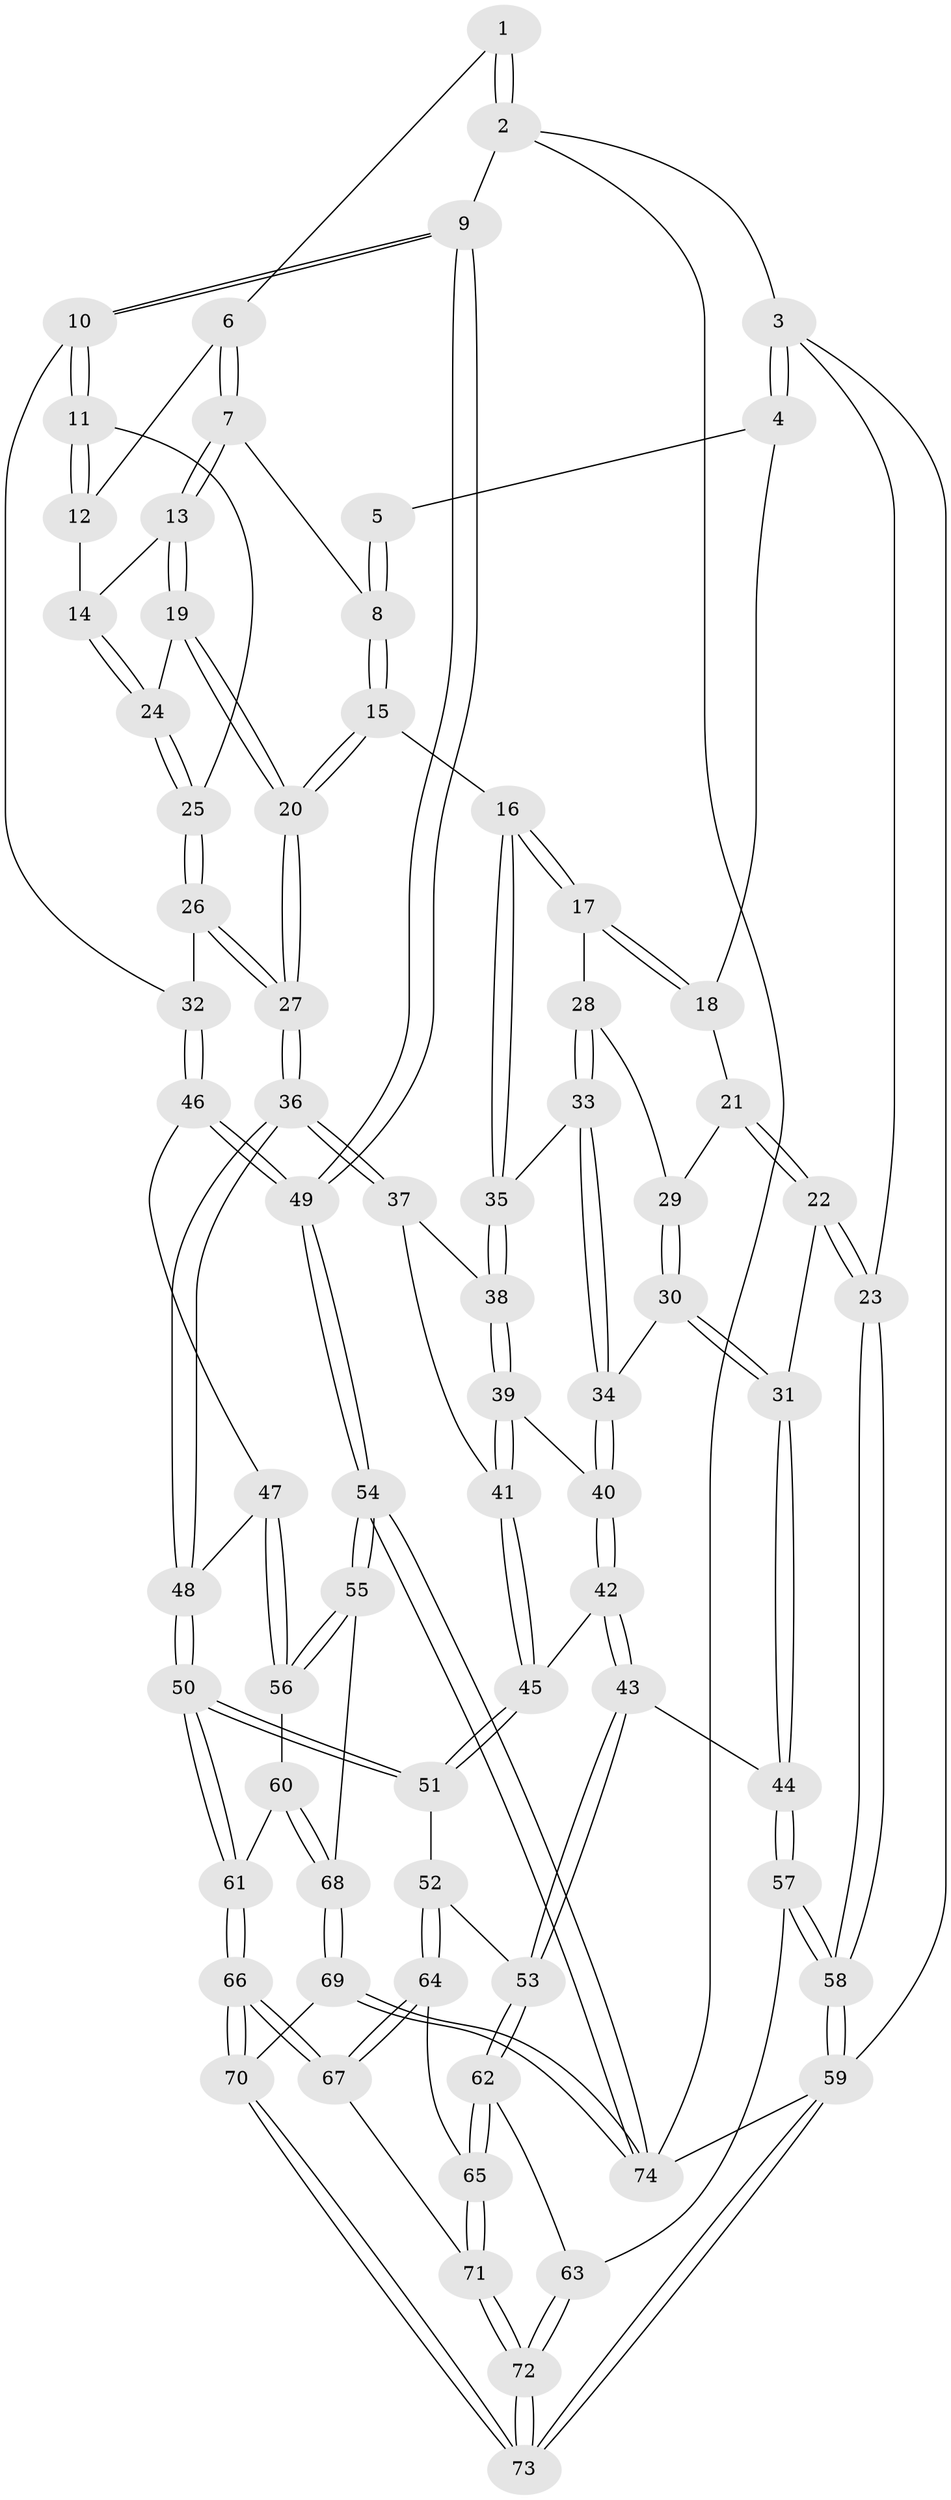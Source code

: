 // Generated by graph-tools (version 1.1) at 2025/03/03/09/25 03:03:25]
// undirected, 74 vertices, 182 edges
graph export_dot {
graph [start="1"]
  node [color=gray90,style=filled];
  1 [pos="+0.9582879861843422+0"];
  2 [pos="+1+0"];
  3 [pos="+0+0"];
  4 [pos="+0.17345588535240025+0"];
  5 [pos="+0.5294768616134388+0"];
  6 [pos="+0.9499017241760501+0"];
  7 [pos="+0.6483230771815416+0.07566833577676163"];
  8 [pos="+0.5475874660428982+0.026844660341406167"];
  9 [pos="+1+0.28442440061652363"];
  10 [pos="+1+0.29206256170432077"];
  11 [pos="+0.9072163169425789+0.19048383433291005"];
  12 [pos="+0.8936733168240066+0"];
  13 [pos="+0.6488263473925985+0.07649335655943208"];
  14 [pos="+0.7552498355619238+0.1109805513900864"];
  15 [pos="+0.42129792513031755+0.19599698069414392"];
  16 [pos="+0.4074744582125095+0.19217684435019744"];
  17 [pos="+0.31638077629546213+0.1434850279776364"];
  18 [pos="+0.19425225527768858+0"];
  19 [pos="+0.6313559575113867+0.15958687257219542"];
  20 [pos="+0.5752049207001905+0.34972768980967134"];
  21 [pos="+0.035753412532093284+0.19301459670599044"];
  22 [pos="+0+0.3334362584018336"];
  23 [pos="+0+0.3345314532566276"];
  24 [pos="+0.7595275225691952+0.1292080221964927"];
  25 [pos="+0.7832505053870551+0.2087158052313617"];
  26 [pos="+0.7774855148918414+0.2157842887006666"];
  27 [pos="+0.5864703434479039+0.3676754335446885"];
  28 [pos="+0.27356880055266364+0.18045850336728864"];
  29 [pos="+0.148645139916267+0.21405749058823734"];
  30 [pos="+0.12480893948287303+0.3710849758578243"];
  31 [pos="+0+0.38518487128571577"];
  32 [pos="+0.9097584249061877+0.4054060257074486"];
  33 [pos="+0.2185093603485518+0.3086803819692313"];
  34 [pos="+0.15254133926396624+0.37562191525526256"];
  35 [pos="+0.30106947130580136+0.3632937639260409"];
  36 [pos="+0.5868034629234752+0.37113150987784976"];
  37 [pos="+0.3611740807754664+0.41072807651229687"];
  38 [pos="+0.30017534444096206+0.3834506243955414"];
  39 [pos="+0.25801243761825715+0.42027204793804507"];
  40 [pos="+0.20139098429611985+0.4261511184934763"];
  41 [pos="+0.3186649926989275+0.4834221916417086"];
  42 [pos="+0.1994584434624914+0.5147909938323155"];
  43 [pos="+0.16635166311280183+0.6053585288941007"];
  44 [pos="+0.13918536623083563+0.6006703389858972"];
  45 [pos="+0.32153285811077886+0.49682909042123313"];
  46 [pos="+0.8722611134272049+0.44390523803142207"];
  47 [pos="+0.7833732448432816+0.4804528340218149"];
  48 [pos="+0.607163063126363+0.43708475552773807"];
  49 [pos="+1+0.8146947265957062"];
  50 [pos="+0.5145803401704677+0.6288451066611677"];
  51 [pos="+0.4301760137096881+0.6379333426401587"];
  52 [pos="+0.31197387495229184+0.6893650885780271"];
  53 [pos="+0.218420052043155+0.656134781165166"];
  54 [pos="+1+1"];
  55 [pos="+1+0.9393006301316473"];
  56 [pos="+0.8257042042709212+0.5887956297940702"];
  57 [pos="+0+0.7318671259630998"];
  58 [pos="+0+0.7243222438132156"];
  59 [pos="+0+1"];
  60 [pos="+0.6641764031576587+0.7582945650342996"];
  61 [pos="+0.5526137785750624+0.6979135857688028"];
  62 [pos="+0.09215355577930164+0.8055645466418226"];
  63 [pos="+0.021419320328006093+0.8022265205128876"];
  64 [pos="+0.2981213855845973+0.7744295978433862"];
  65 [pos="+0.13932433355625162+0.8492304455353098"];
  66 [pos="+0.45460508773487224+1"];
  67 [pos="+0.31239939919704834+0.8730881995543984"];
  68 [pos="+0.7039724189709348+0.7903739621060158"];
  69 [pos="+0.5181956098172676+1"];
  70 [pos="+0.47556276040209217+1"];
  71 [pos="+0.16721403277152458+0.9356557613334364"];
  72 [pos="+0.09578080457801524+1"];
  73 [pos="+0.06439714865810614+1"];
  74 [pos="+1+1"];
  1 -- 2;
  1 -- 2;
  1 -- 6;
  2 -- 3;
  2 -- 9;
  2 -- 74;
  3 -- 4;
  3 -- 4;
  3 -- 23;
  3 -- 59;
  4 -- 5;
  4 -- 18;
  5 -- 8;
  5 -- 8;
  6 -- 7;
  6 -- 7;
  6 -- 12;
  7 -- 8;
  7 -- 13;
  7 -- 13;
  8 -- 15;
  8 -- 15;
  9 -- 10;
  9 -- 10;
  9 -- 49;
  9 -- 49;
  10 -- 11;
  10 -- 11;
  10 -- 32;
  11 -- 12;
  11 -- 12;
  11 -- 25;
  12 -- 14;
  13 -- 14;
  13 -- 19;
  13 -- 19;
  14 -- 24;
  14 -- 24;
  15 -- 16;
  15 -- 20;
  15 -- 20;
  16 -- 17;
  16 -- 17;
  16 -- 35;
  16 -- 35;
  17 -- 18;
  17 -- 18;
  17 -- 28;
  18 -- 21;
  19 -- 20;
  19 -- 20;
  19 -- 24;
  20 -- 27;
  20 -- 27;
  21 -- 22;
  21 -- 22;
  21 -- 29;
  22 -- 23;
  22 -- 23;
  22 -- 31;
  23 -- 58;
  23 -- 58;
  24 -- 25;
  24 -- 25;
  25 -- 26;
  25 -- 26;
  26 -- 27;
  26 -- 27;
  26 -- 32;
  27 -- 36;
  27 -- 36;
  28 -- 29;
  28 -- 33;
  28 -- 33;
  29 -- 30;
  29 -- 30;
  30 -- 31;
  30 -- 31;
  30 -- 34;
  31 -- 44;
  31 -- 44;
  32 -- 46;
  32 -- 46;
  33 -- 34;
  33 -- 34;
  33 -- 35;
  34 -- 40;
  34 -- 40;
  35 -- 38;
  35 -- 38;
  36 -- 37;
  36 -- 37;
  36 -- 48;
  36 -- 48;
  37 -- 38;
  37 -- 41;
  38 -- 39;
  38 -- 39;
  39 -- 40;
  39 -- 41;
  39 -- 41;
  40 -- 42;
  40 -- 42;
  41 -- 45;
  41 -- 45;
  42 -- 43;
  42 -- 43;
  42 -- 45;
  43 -- 44;
  43 -- 53;
  43 -- 53;
  44 -- 57;
  44 -- 57;
  45 -- 51;
  45 -- 51;
  46 -- 47;
  46 -- 49;
  46 -- 49;
  47 -- 48;
  47 -- 56;
  47 -- 56;
  48 -- 50;
  48 -- 50;
  49 -- 54;
  49 -- 54;
  50 -- 51;
  50 -- 51;
  50 -- 61;
  50 -- 61;
  51 -- 52;
  52 -- 53;
  52 -- 64;
  52 -- 64;
  53 -- 62;
  53 -- 62;
  54 -- 55;
  54 -- 55;
  54 -- 74;
  54 -- 74;
  55 -- 56;
  55 -- 56;
  55 -- 68;
  56 -- 60;
  57 -- 58;
  57 -- 58;
  57 -- 63;
  58 -- 59;
  58 -- 59;
  59 -- 73;
  59 -- 73;
  59 -- 74;
  60 -- 61;
  60 -- 68;
  60 -- 68;
  61 -- 66;
  61 -- 66;
  62 -- 63;
  62 -- 65;
  62 -- 65;
  63 -- 72;
  63 -- 72;
  64 -- 65;
  64 -- 67;
  64 -- 67;
  65 -- 71;
  65 -- 71;
  66 -- 67;
  66 -- 67;
  66 -- 70;
  66 -- 70;
  67 -- 71;
  68 -- 69;
  68 -- 69;
  69 -- 70;
  69 -- 74;
  69 -- 74;
  70 -- 73;
  70 -- 73;
  71 -- 72;
  71 -- 72;
  72 -- 73;
  72 -- 73;
}
